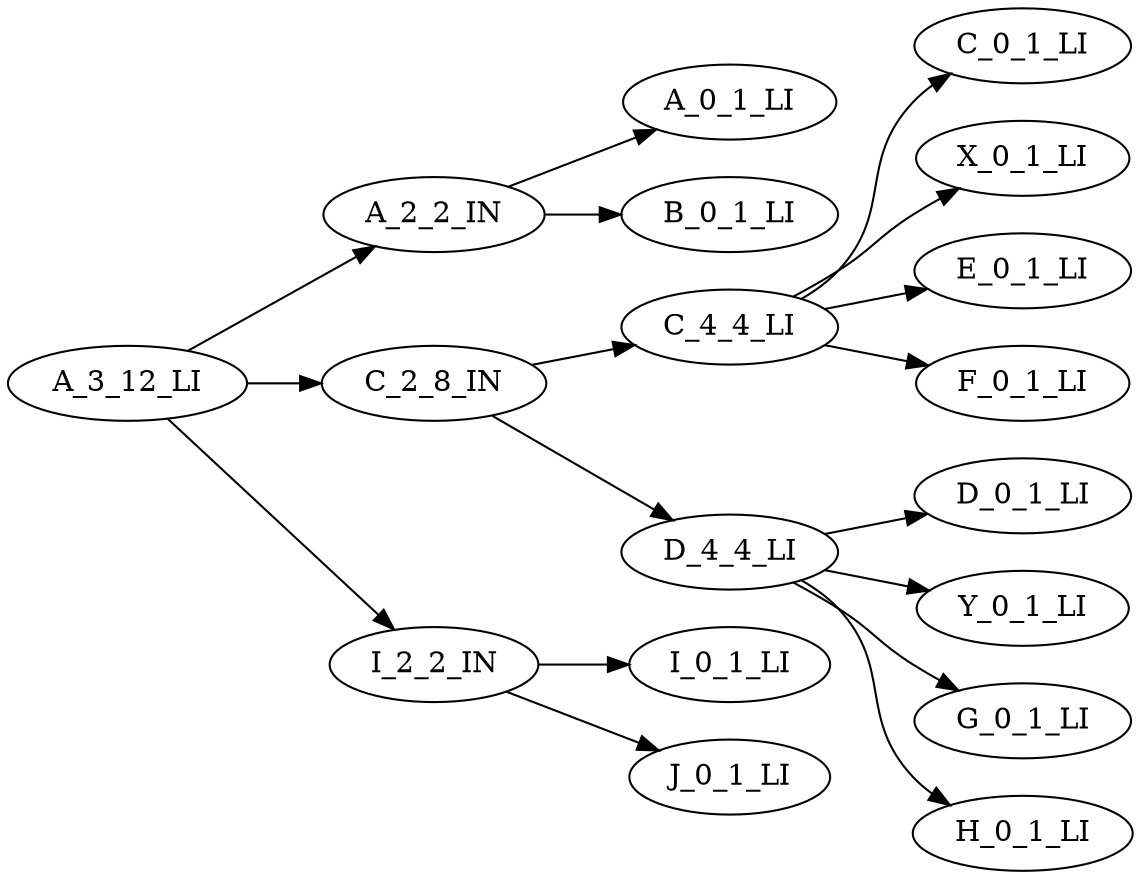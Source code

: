digraph ClanTree {
rankdir=LR
A_3_12_LI -> A_2_2_IN;
A_2_2_IN -> A_0_1_LI;
A_2_2_IN -> B_0_1_LI;
A_3_12_LI -> C_2_8_IN;
C_2_8_IN -> C_4_4_LI;
C_4_4_LI -> C_0_1_LI;
C_4_4_LI -> X_0_1_LI;
C_4_4_LI -> E_0_1_LI;
C_4_4_LI -> F_0_1_LI;
C_2_8_IN -> D_4_4_LI;
D_4_4_LI -> D_0_1_LI;
D_4_4_LI -> Y_0_1_LI;
D_4_4_LI -> G_0_1_LI;
D_4_4_LI -> H_0_1_LI;
A_3_12_LI -> I_2_2_IN;
I_2_2_IN -> I_0_1_LI;
I_2_2_IN -> J_0_1_LI;
}
